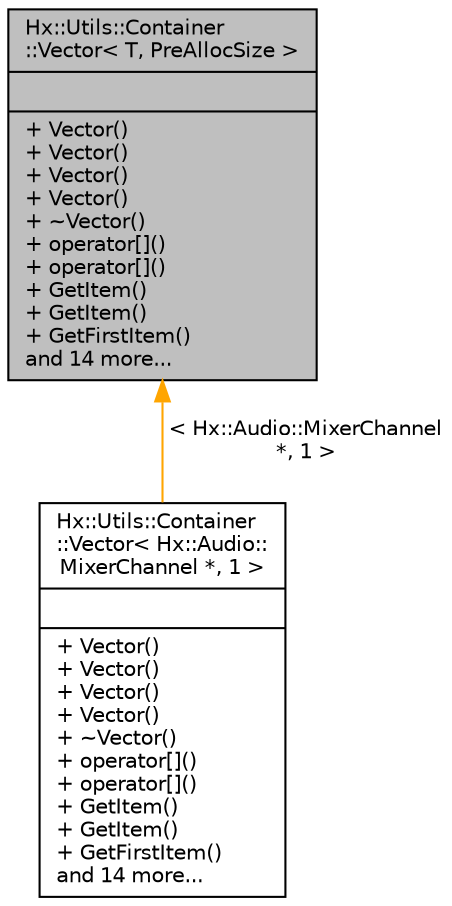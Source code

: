 digraph "Hx::Utils::Container::Vector&lt; T, PreAllocSize &gt;"
{
  edge [fontname="Helvetica",fontsize="10",labelfontname="Helvetica",labelfontsize="10"];
  node [fontname="Helvetica",fontsize="10",shape=record];
  Node0 [label="{Hx::Utils::Container\l::Vector\< T, PreAllocSize \>\n||+ Vector()\l+ Vector()\l+ Vector()\l+ Vector()\l+ ~Vector()\l+ operator[]()\l+ operator[]()\l+ GetItem()\l+ GetItem()\l+ GetFirstItem()\land 14 more...\l}",height=0.2,width=0.4,color="black", fillcolor="grey75", style="filled", fontcolor="black"];
  Node0 -> Node1 [dir="back",color="orange",fontsize="10",style="solid",label=" \< Hx::Audio::MixerChannel\l *, 1 \>" ,fontname="Helvetica"];
  Node1 [label="{Hx::Utils::Container\l::Vector\< Hx::Audio::\lMixerChannel *, 1 \>\n||+ Vector()\l+ Vector()\l+ Vector()\l+ Vector()\l+ ~Vector()\l+ operator[]()\l+ operator[]()\l+ GetItem()\l+ GetItem()\l+ GetFirstItem()\land 14 more...\l}",height=0.2,width=0.4,color="black", fillcolor="white", style="filled",URL="$classHx_1_1Utils_1_1Container_1_1Vector.html"];
}
